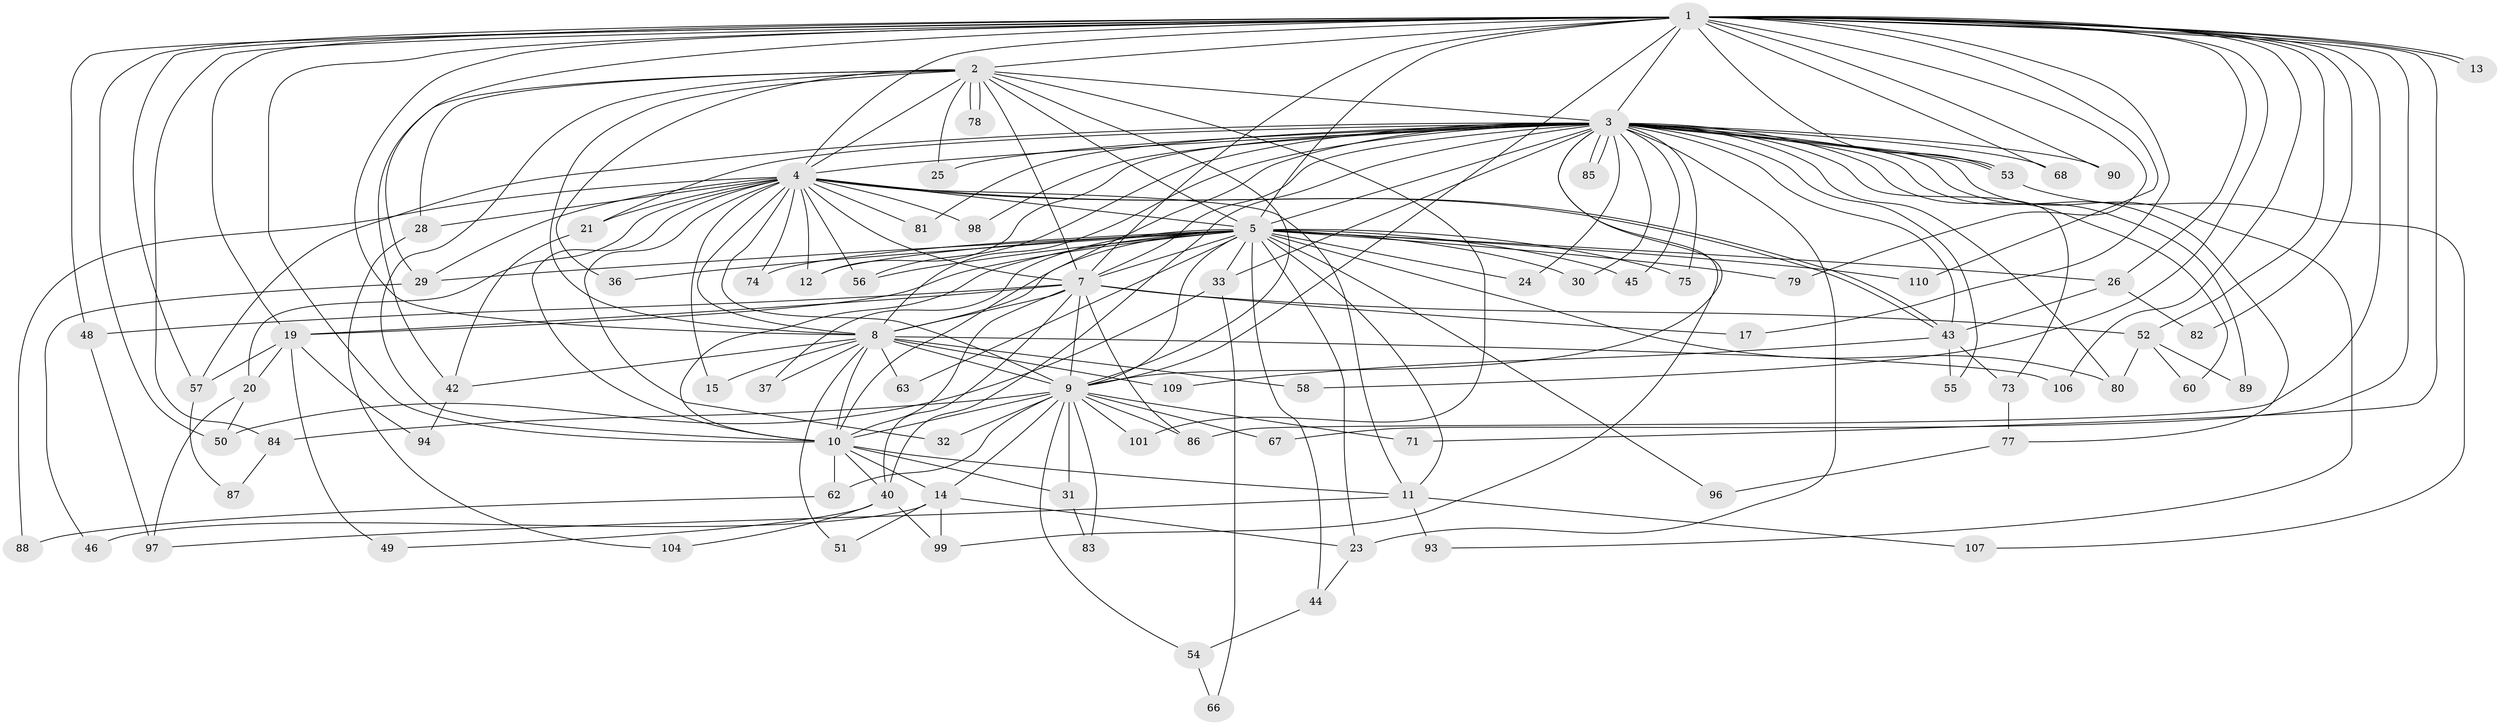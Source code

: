 // original degree distribution, {34: 0.00909090909090909, 17: 0.01818181818181818, 40: 0.00909090909090909, 24: 0.00909090909090909, 23: 0.01818181818181818, 14: 0.00909090909090909, 20: 0.00909090909090909, 15: 0.00909090909090909, 5: 0.03636363636363636, 3: 0.20909090909090908, 2: 0.5727272727272728, 6: 0.00909090909090909, 7: 0.01818181818181818, 4: 0.06363636363636363}
// Generated by graph-tools (version 1.1) at 2025/11/02/27/25 16:11:00]
// undirected, 83 vertices, 201 edges
graph export_dot {
graph [start="1"]
  node [color=gray90,style=filled];
  1 [super="+22"];
  2 [super="+59"];
  3 [super="+35"];
  4 [super="+16"];
  5 [super="+6"];
  7 [super="+65"];
  8 [super="+34"];
  9 [super="+108"];
  10 [super="+27"];
  11 [super="+41"];
  12 [super="+18"];
  13;
  14 [super="+39"];
  15;
  17;
  19;
  20;
  21;
  23;
  24;
  25;
  26 [super="+64"];
  28;
  29 [super="+38"];
  30;
  31;
  32;
  33 [super="+72"];
  36;
  37;
  40 [super="+47"];
  42 [super="+69"];
  43 [super="+61"];
  44;
  45;
  46;
  48;
  49;
  50 [super="+70"];
  51;
  52 [super="+92"];
  53 [super="+76"];
  54;
  55;
  56 [super="+103"];
  57 [super="+91"];
  58;
  60;
  62;
  63;
  66;
  67;
  68;
  71;
  73 [super="+105"];
  74;
  75;
  77;
  78;
  79;
  80;
  81;
  82 [super="+95"];
  83;
  84;
  85;
  86;
  87;
  88;
  89;
  90;
  93;
  94;
  96;
  97 [super="+100"];
  98;
  99 [super="+102"];
  101;
  104;
  106;
  107;
  109;
  110;
  1 -- 2;
  1 -- 3 [weight=2];
  1 -- 4;
  1 -- 5 [weight=2];
  1 -- 7;
  1 -- 8;
  1 -- 9 [weight=2];
  1 -- 10;
  1 -- 13;
  1 -- 13;
  1 -- 17;
  1 -- 19;
  1 -- 26;
  1 -- 29;
  1 -- 48;
  1 -- 52;
  1 -- 57;
  1 -- 58;
  1 -- 67;
  1 -- 68;
  1 -- 71;
  1 -- 79;
  1 -- 82 [weight=2];
  1 -- 84;
  1 -- 86;
  1 -- 90;
  1 -- 106;
  1 -- 110;
  1 -- 53;
  1 -- 50;
  2 -- 3;
  2 -- 4;
  2 -- 5 [weight=2];
  2 -- 7;
  2 -- 8 [weight=2];
  2 -- 9;
  2 -- 10;
  2 -- 25;
  2 -- 28;
  2 -- 36;
  2 -- 42;
  2 -- 78;
  2 -- 78;
  2 -- 101;
  3 -- 4;
  3 -- 5 [weight=2];
  3 -- 7;
  3 -- 8;
  3 -- 9;
  3 -- 10;
  3 -- 12;
  3 -- 21;
  3 -- 23;
  3 -- 24;
  3 -- 25;
  3 -- 30;
  3 -- 33;
  3 -- 40;
  3 -- 45;
  3 -- 53;
  3 -- 53;
  3 -- 55;
  3 -- 56;
  3 -- 57;
  3 -- 60;
  3 -- 68;
  3 -- 73 [weight=2];
  3 -- 75;
  3 -- 77;
  3 -- 80;
  3 -- 81;
  3 -- 85;
  3 -- 85;
  3 -- 89;
  3 -- 90;
  3 -- 93;
  3 -- 98;
  3 -- 99;
  3 -- 43;
  4 -- 5 [weight=2];
  4 -- 7;
  4 -- 8;
  4 -- 9 [weight=2];
  4 -- 10;
  4 -- 12;
  4 -- 15;
  4 -- 20;
  4 -- 21;
  4 -- 28;
  4 -- 43;
  4 -- 43;
  4 -- 56;
  4 -- 74;
  4 -- 81;
  4 -- 88;
  4 -- 98;
  4 -- 32;
  4 -- 11;
  4 -- 29;
  5 -- 7 [weight=2];
  5 -- 8 [weight=2];
  5 -- 9 [weight=2];
  5 -- 10 [weight=2];
  5 -- 11;
  5 -- 29;
  5 -- 33 [weight=2];
  5 -- 36;
  5 -- 37;
  5 -- 75;
  5 -- 74;
  5 -- 79;
  5 -- 80;
  5 -- 19;
  5 -- 23;
  5 -- 24;
  5 -- 26;
  5 -- 30;
  5 -- 96;
  5 -- 44;
  5 -- 45;
  5 -- 110;
  5 -- 63;
  5 -- 12;
  5 -- 56;
  7 -- 8;
  7 -- 9;
  7 -- 10;
  7 -- 17;
  7 -- 40;
  7 -- 48;
  7 -- 52;
  7 -- 19;
  7 -- 86;
  8 -- 9;
  8 -- 10;
  8 -- 15;
  8 -- 37;
  8 -- 51;
  8 -- 58;
  8 -- 63;
  8 -- 106;
  8 -- 109;
  8 -- 42;
  9 -- 10 [weight=2];
  9 -- 14;
  9 -- 31;
  9 -- 32;
  9 -- 54;
  9 -- 62;
  9 -- 67;
  9 -- 71;
  9 -- 83;
  9 -- 84;
  9 -- 101;
  9 -- 86;
  10 -- 11;
  10 -- 14;
  10 -- 31;
  10 -- 62;
  10 -- 40;
  11 -- 93;
  11 -- 107;
  11 -- 97;
  14 -- 46;
  14 -- 51;
  14 -- 99;
  14 -- 23;
  19 -- 20;
  19 -- 49;
  19 -- 94;
  19 -- 57;
  20 -- 50;
  20 -- 97;
  21 -- 42;
  23 -- 44;
  26 -- 82;
  26 -- 43;
  28 -- 104;
  29 -- 46;
  31 -- 83;
  33 -- 50;
  33 -- 66;
  40 -- 49;
  40 -- 104;
  40 -- 99;
  42 -- 94;
  43 -- 55;
  43 -- 73;
  43 -- 109;
  44 -- 54;
  48 -- 97;
  52 -- 60;
  52 -- 89;
  52 -- 80;
  53 -- 107;
  54 -- 66;
  57 -- 87;
  62 -- 88;
  73 -- 77;
  77 -- 96;
  84 -- 87;
}
